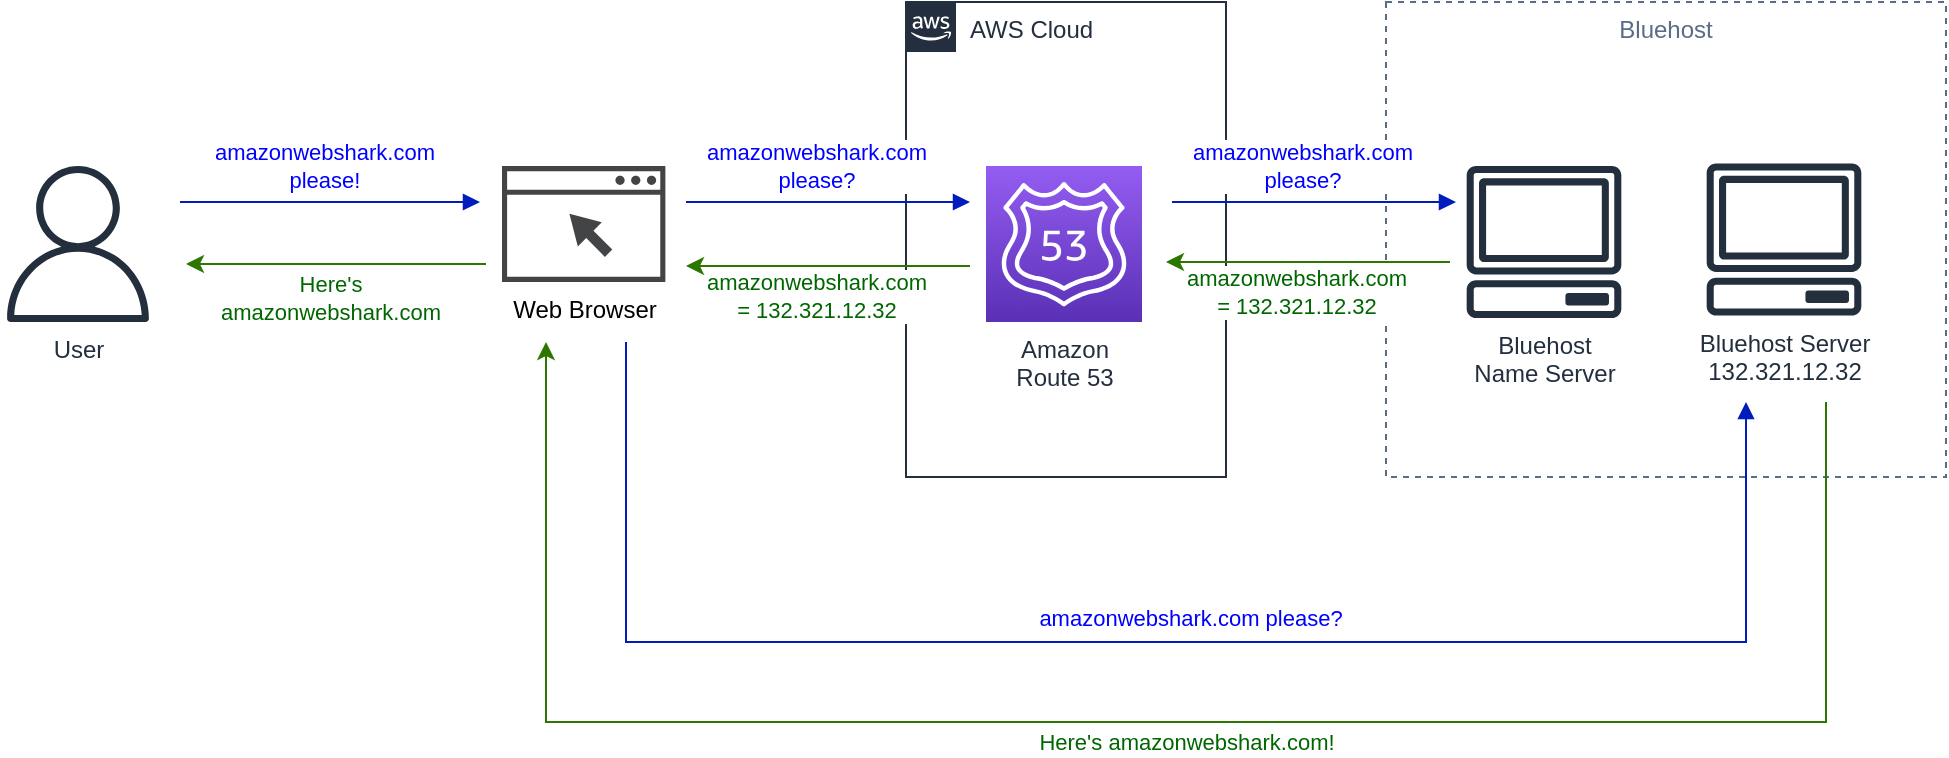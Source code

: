 <mxfile version="20.4.2" type="device"><diagram id="T_o_Xr-Tq6hFHpyhaItw" name="Page-1"><mxGraphModel dx="1422" dy="762" grid="0" gridSize="10" guides="1" tooltips="1" connect="1" arrows="1" fold="1" page="1" pageScale="1" pageWidth="1169" pageHeight="827" math="0" shadow="0"><root><mxCell id="0"/><mxCell id="1" parent="0"/><mxCell id="vUSZVVwvW5p4jEbrhYpc-10" value="Bluehost" style="fillColor=none;strokeColor=#5A6C86;dashed=1;verticalAlign=top;fontStyle=0;fontColor=#5A6C86;" vertex="1" parent="1"><mxGeometry x="840" y="200" width="280" height="237.5" as="geometry"/></mxCell><mxCell id="vUSZVVwvW5p4jEbrhYpc-4" value="User" style="sketch=0;outlineConnect=0;fontColor=#232F3E;gradientColor=none;fillColor=#232F3D;strokeColor=none;dashed=0;verticalLabelPosition=bottom;verticalAlign=top;align=center;html=1;fontSize=12;fontStyle=0;aspect=fixed;pointerEvents=1;shape=mxgraph.aws4.user;" vertex="1" parent="1"><mxGeometry x="147" y="282" width="78" height="78" as="geometry"/></mxCell><mxCell id="vUSZVVwvW5p4jEbrhYpc-6" value="AWS Cloud" style="points=[[0,0],[0.25,0],[0.5,0],[0.75,0],[1,0],[1,0.25],[1,0.5],[1,0.75],[1,1],[0.75,1],[0.5,1],[0.25,1],[0,1],[0,0.75],[0,0.5],[0,0.25]];outlineConnect=0;gradientColor=none;html=1;whiteSpace=wrap;fontSize=12;fontStyle=0;container=1;pointerEvents=0;collapsible=0;recursiveResize=0;shape=mxgraph.aws4.group;grIcon=mxgraph.aws4.group_aws_cloud_alt;strokeColor=#232F3E;fillColor=none;verticalAlign=top;align=left;spacingLeft=30;fontColor=#232F3E;dashed=0;" vertex="1" parent="1"><mxGeometry x="600" y="200" width="160" height="237.5" as="geometry"/></mxCell><mxCell id="vUSZVVwvW5p4jEbrhYpc-9" value="Bluehost&lt;br&gt;Name Server" style="sketch=0;outlineConnect=0;fontColor=#232F3E;gradientColor=none;fillColor=#232F3D;strokeColor=none;dashed=0;verticalLabelPosition=bottom;verticalAlign=top;align=center;html=1;fontSize=12;fontStyle=0;aspect=fixed;pointerEvents=1;shape=mxgraph.aws4.client;" vertex="1" parent="1"><mxGeometry x="880" y="282" width="78" height="76" as="geometry"/></mxCell><mxCell id="vUSZVVwvW5p4jEbrhYpc-11" value="Web Browser" style="sketch=0;pointerEvents=1;shadow=0;dashed=0;html=1;strokeColor=none;fillColor=#434445;aspect=fixed;labelPosition=center;verticalLabelPosition=bottom;verticalAlign=top;align=center;outlineConnect=0;shape=mxgraph.vvd.web_browser;" vertex="1" parent="1"><mxGeometry x="398" y="282" width="81.69" height="58" as="geometry"/></mxCell><mxCell id="vUSZVVwvW5p4jEbrhYpc-12" value="" style="edgeStyle=orthogonalEdgeStyle;html=1;endArrow=block;elbow=vertical;startArrow=none;endFill=1;strokeColor=#001DBC;rounded=0;fillColor=#0050ef;" edge="1" parent="1"><mxGeometry width="100" relative="1" as="geometry"><mxPoint x="237" y="300" as="sourcePoint"/><mxPoint x="387" y="300" as="targetPoint"/></mxGeometry></mxCell><mxCell id="vUSZVVwvW5p4jEbrhYpc-15" value="amazonwebshark.com &lt;br&gt;please!" style="edgeLabel;html=1;align=center;verticalAlign=middle;resizable=0;points=[];fontColor=#0000FF;" vertex="1" connectable="0" parent="vUSZVVwvW5p4jEbrhYpc-12"><mxGeometry x="0.28" y="-2" relative="1" as="geometry"><mxPoint x="-24" y="-20" as="offset"/></mxGeometry></mxCell><mxCell id="vUSZVVwvW5p4jEbrhYpc-13" value="" style="edgeStyle=orthogonalEdgeStyle;html=1;endArrow=block;elbow=vertical;startArrow=none;endFill=1;strokeColor=#001DBC;rounded=0;fillColor=#0050ef;" edge="1" parent="1"><mxGeometry width="100" relative="1" as="geometry"><mxPoint x="733" y="300" as="sourcePoint"/><mxPoint x="875" y="300" as="targetPoint"/></mxGeometry></mxCell><mxCell id="vUSZVVwvW5p4jEbrhYpc-16" value="amazonwebshark.com &lt;br&gt;please?" style="edgeLabel;html=1;align=center;verticalAlign=middle;resizable=0;points=[];fontColor=#0000FF;" vertex="1" connectable="0" parent="vUSZVVwvW5p4jEbrhYpc-13"><mxGeometry x="-0.22" y="-2" relative="1" as="geometry"><mxPoint x="9" y="-20" as="offset"/></mxGeometry></mxCell><mxCell id="vUSZVVwvW5p4jEbrhYpc-1" value="Amazon &lt;br&gt;Route 53" style="sketch=0;points=[[0,0,0],[0.25,0,0],[0.5,0,0],[0.75,0,0],[1,0,0],[0,1,0],[0.25,1,0],[0.5,1,0],[0.75,1,0],[1,1,0],[0,0.25,0],[0,0.5,0],[0,0.75,0],[1,0.25,0],[1,0.5,0],[1,0.75,0]];outlineConnect=0;fontColor=#232F3E;gradientColor=#945DF2;gradientDirection=north;fillColor=#5A30B5;strokeColor=#ffffff;dashed=0;verticalLabelPosition=bottom;verticalAlign=top;align=center;html=1;fontSize=12;fontStyle=0;aspect=fixed;shape=mxgraph.aws4.resourceIcon;resIcon=mxgraph.aws4.route_53;" vertex="1" parent="1"><mxGeometry x="640" y="282" width="78" height="78" as="geometry"/></mxCell><mxCell id="vUSZVVwvW5p4jEbrhYpc-18" value="" style="edgeStyle=orthogonalEdgeStyle;html=1;endArrow=block;elbow=vertical;startArrow=none;endFill=1;strokeColor=#001DBC;rounded=0;fillColor=#0050ef;" edge="1" parent="1"><mxGeometry width="100" relative="1" as="geometry"><mxPoint x="490" y="300" as="sourcePoint"/><mxPoint x="632" y="300" as="targetPoint"/></mxGeometry></mxCell><mxCell id="vUSZVVwvW5p4jEbrhYpc-19" value="amazonwebshark.com &lt;br&gt;please?" style="edgeLabel;html=1;align=center;verticalAlign=middle;resizable=0;points=[];fontColor=#0000FF;" vertex="1" connectable="0" parent="vUSZVVwvW5p4jEbrhYpc-18"><mxGeometry x="-0.22" y="-2" relative="1" as="geometry"><mxPoint x="9" y="-20" as="offset"/></mxGeometry></mxCell><mxCell id="vUSZVVwvW5p4jEbrhYpc-21" value="" style="edgeStyle=orthogonalEdgeStyle;html=1;endArrow=none;elbow=vertical;startArrow=classic;endFill=0;strokeColor=#2D7600;rounded=0;startFill=1;fillColor=#60a917;" edge="1" parent="1"><mxGeometry width="100" relative="1" as="geometry"><mxPoint x="730" y="330" as="sourcePoint"/><mxPoint x="872" y="330" as="targetPoint"/></mxGeometry></mxCell><mxCell id="vUSZVVwvW5p4jEbrhYpc-22" value="amazonwebshark.com &lt;br&gt;= 132.321.12.32" style="edgeLabel;html=1;align=center;verticalAlign=middle;resizable=0;points=[];fontColor=#006600;" vertex="1" connectable="0" parent="vUSZVVwvW5p4jEbrhYpc-21"><mxGeometry x="-0.22" y="-2" relative="1" as="geometry"><mxPoint x="9" y="13" as="offset"/></mxGeometry></mxCell><mxCell id="vUSZVVwvW5p4jEbrhYpc-23" value="" style="edgeStyle=orthogonalEdgeStyle;html=1;endArrow=none;elbow=vertical;startArrow=classic;endFill=0;strokeColor=#2D7600;rounded=0;startFill=1;fillColor=#60a917;" edge="1" parent="1"><mxGeometry width="100" relative="1" as="geometry"><mxPoint x="490" y="332" as="sourcePoint"/><mxPoint x="632" y="332" as="targetPoint"/></mxGeometry></mxCell><mxCell id="vUSZVVwvW5p4jEbrhYpc-24" value="amazonwebshark.com &lt;br&gt;= 132.321.12.32" style="edgeLabel;html=1;align=center;verticalAlign=middle;resizable=0;points=[];fontColor=#006600;" vertex="1" connectable="0" parent="vUSZVVwvW5p4jEbrhYpc-23"><mxGeometry x="-0.22" y="-2" relative="1" as="geometry"><mxPoint x="9" y="13" as="offset"/></mxGeometry></mxCell><mxCell id="vUSZVVwvW5p4jEbrhYpc-25" value="Bluehost Server&lt;br&gt;132.321.12.32" style="sketch=0;outlineConnect=0;fontColor=#232F3E;gradientColor=none;fillColor=#232F3D;strokeColor=none;dashed=0;verticalLabelPosition=bottom;verticalAlign=top;align=center;html=1;fontSize=12;fontStyle=0;aspect=fixed;pointerEvents=1;shape=mxgraph.aws4.client;" vertex="1" parent="1"><mxGeometry x="1000" y="280.75" width="78" height="76" as="geometry"/></mxCell><mxCell id="vUSZVVwvW5p4jEbrhYpc-26" value="" style="edgeStyle=orthogonalEdgeStyle;html=1;endArrow=block;elbow=vertical;startArrow=none;endFill=1;strokeColor=#001DBC;rounded=0;fillColor=#0050ef;" edge="1" parent="1"><mxGeometry width="100" relative="1" as="geometry"><mxPoint x="460" y="370" as="sourcePoint"/><mxPoint x="1020" y="400" as="targetPoint"/><Array as="points"><mxPoint x="460" y="520"/><mxPoint x="1020" y="520"/><mxPoint x="1020" y="400"/></Array></mxGeometry></mxCell><mxCell id="vUSZVVwvW5p4jEbrhYpc-27" value="amazonwebshark.com please?" style="edgeLabel;html=1;align=center;verticalAlign=middle;resizable=0;points=[];fontColor=#0000FF;" vertex="1" connectable="0" parent="vUSZVVwvW5p4jEbrhYpc-26"><mxGeometry x="-0.22" y="-2" relative="1" as="geometry"><mxPoint x="108" y="-14" as="offset"/></mxGeometry></mxCell><mxCell id="vUSZVVwvW5p4jEbrhYpc-32" value="" style="edgeStyle=orthogonalEdgeStyle;html=1;endArrow=none;elbow=vertical;startArrow=classic;endFill=0;strokeColor=#2D7600;rounded=0;startFill=1;fillColor=#60a917;" edge="1" parent="1"><mxGeometry width="100" relative="1" as="geometry"><mxPoint x="240" y="331" as="sourcePoint"/><mxPoint x="390" y="331" as="targetPoint"/></mxGeometry></mxCell><mxCell id="vUSZVVwvW5p4jEbrhYpc-33" value="Here's &lt;br&gt;amazonwebshark.com" style="edgeLabel;html=1;align=center;verticalAlign=middle;resizable=0;points=[];fontColor=#006600;" vertex="1" connectable="0" parent="vUSZVVwvW5p4jEbrhYpc-32"><mxGeometry x="0.28" y="-2" relative="1" as="geometry"><mxPoint x="-24" y="15" as="offset"/></mxGeometry></mxCell><mxCell id="vUSZVVwvW5p4jEbrhYpc-35" value="" style="group" vertex="1" connectable="0" parent="1"><mxGeometry x="420" y="400" width="640" height="160" as="geometry"/></mxCell><mxCell id="vUSZVVwvW5p4jEbrhYpc-28" value="" style="edgeStyle=orthogonalEdgeStyle;html=1;endArrow=none;elbow=vertical;startArrow=classic;endFill=0;strokeColor=#2D7600;rounded=0;startFill=1;fillColor=#60a917;" edge="1" parent="vUSZVVwvW5p4jEbrhYpc-35" target="vUSZVVwvW5p4jEbrhYpc-10"><mxGeometry width="100" relative="1" as="geometry"><mxPoint y="-30" as="sourcePoint"/><mxPoint x="600" y="40" as="targetPoint"/><Array as="points"><mxPoint y="160"/><mxPoint x="640" y="160"/></Array></mxGeometry></mxCell><mxCell id="vUSZVVwvW5p4jEbrhYpc-29" value="Here's amazonwebshark.com!" style="edgeLabel;html=1;align=center;verticalAlign=middle;resizable=0;points=[];fontColor=#006600;" vertex="1" connectable="0" parent="vUSZVVwvW5p4jEbrhYpc-28"><mxGeometry x="-0.22" y="-2" relative="1" as="geometry"><mxPoint x="138" y="8" as="offset"/></mxGeometry></mxCell><mxCell id="vUSZVVwvW5p4jEbrhYpc-30" value="" style="endArrow=none;html=1;rounded=0;fillColor=#60a917;strokeColor=#2D7600;" edge="1" parent="vUSZVVwvW5p4jEbrhYpc-35"><mxGeometry width="50" height="50" relative="1" as="geometry"><mxPoint x="640" y="40" as="sourcePoint"/><mxPoint x="640" as="targetPoint"/></mxGeometry></mxCell></root></mxGraphModel></diagram></mxfile>